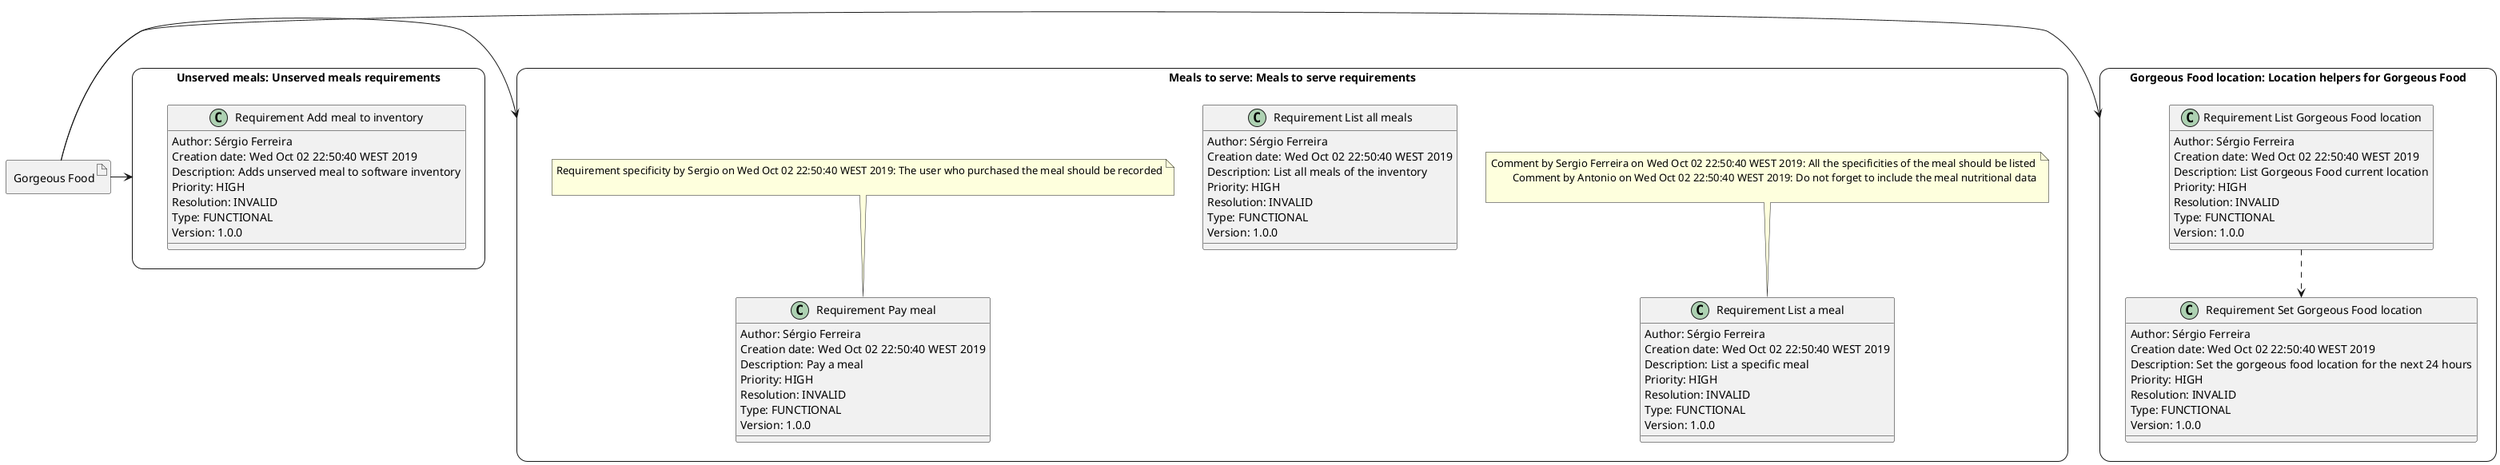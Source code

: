 @startuml
allow_mixing
skinparam rectangle {
roundCorner 25
}
artifact "Gorgeous Food" as model
rectangle "Unserved meals: Unserved meals requirements" as rectanglereq_group_1{
class "Requirement Add meal to inventory" as req_req_1{
Author: Sérgio Ferreira
Creation date: Wed Oct 02 22:50:40 WEST 2019
Description: Adds unserved meal to software inventory
Priority: HIGH
Resolution: INVALID
Type: FUNCTIONAL
Version: 1.0.0
}
}
rectangle "Meals to serve: Meals to serve requirements" as rectanglereq_group_2{
class "Requirement List a meal" as req_req_3{
Author: Sérgio Ferreira
Creation date: Wed Oct 02 22:50:40 WEST 2019
Description: List a specific meal
Priority: HIGH
Resolution: INVALID
Type: FUNCTIONAL
Version: 1.0.0
}
note top of req_req_3: Comment by Sergio Ferreira on Wed Oct 02 22:50:40 WEST 2019: All the specificities of the meal should be listed\n\tComment by Antonio on Wed Oct 02 22:50:40 WEST 2019: Do not forget to include the meal nutritional data\n
class "Requirement List all meals" as req_req_2{
Author: Sérgio Ferreira
Creation date: Wed Oct 02 22:50:40 WEST 2019
Description: List all meals of the inventory
Priority: HIGH
Resolution: INVALID
Type: FUNCTIONAL
Version: 1.0.0
}
class "Requirement Pay meal" as req_req_4{
Author: Sérgio Ferreira
Creation date: Wed Oct 02 22:50:40 WEST 2019
Description: Pay a meal
Priority: HIGH
Resolution: INVALID
Type: FUNCTIONAL
Version: 1.0.0
}
note top of req_req_4: Requirement specificity by Sergio on Wed Oct 02 22:50:40 WEST 2019: The user who purchased the meal should be recorded\n
}
rectangle "Gorgeous Food location: Location helpers for Gorgeous Food" as rectanglereqgroup3{
class "Requirement Set Gorgeous Food location" as req_req_5{
Author: Sérgio Ferreira
Creation date: Wed Oct 02 22:50:40 WEST 2019
Description: Set the gorgeous food location for the next 24 hours
Priority: HIGH
Resolution: INVALID
Type: FUNCTIONAL
Version: 1.0.0
}
class "Requirement List Gorgeous Food location" as req_req_6{
Author: Sérgio Ferreira
Creation date: Wed Oct 02 22:50:40 WEST 2019
Description: List Gorgeous Food current location
Priority: HIGH
Resolution: INVALID
Type: FUNCTIONAL
Version: 1.0.0
}
req_req_6 ..> req_req_5
}
model->rectanglereq_group_1
model->rectanglereq_group_2
model->rectanglereqgroup3
@enduml
